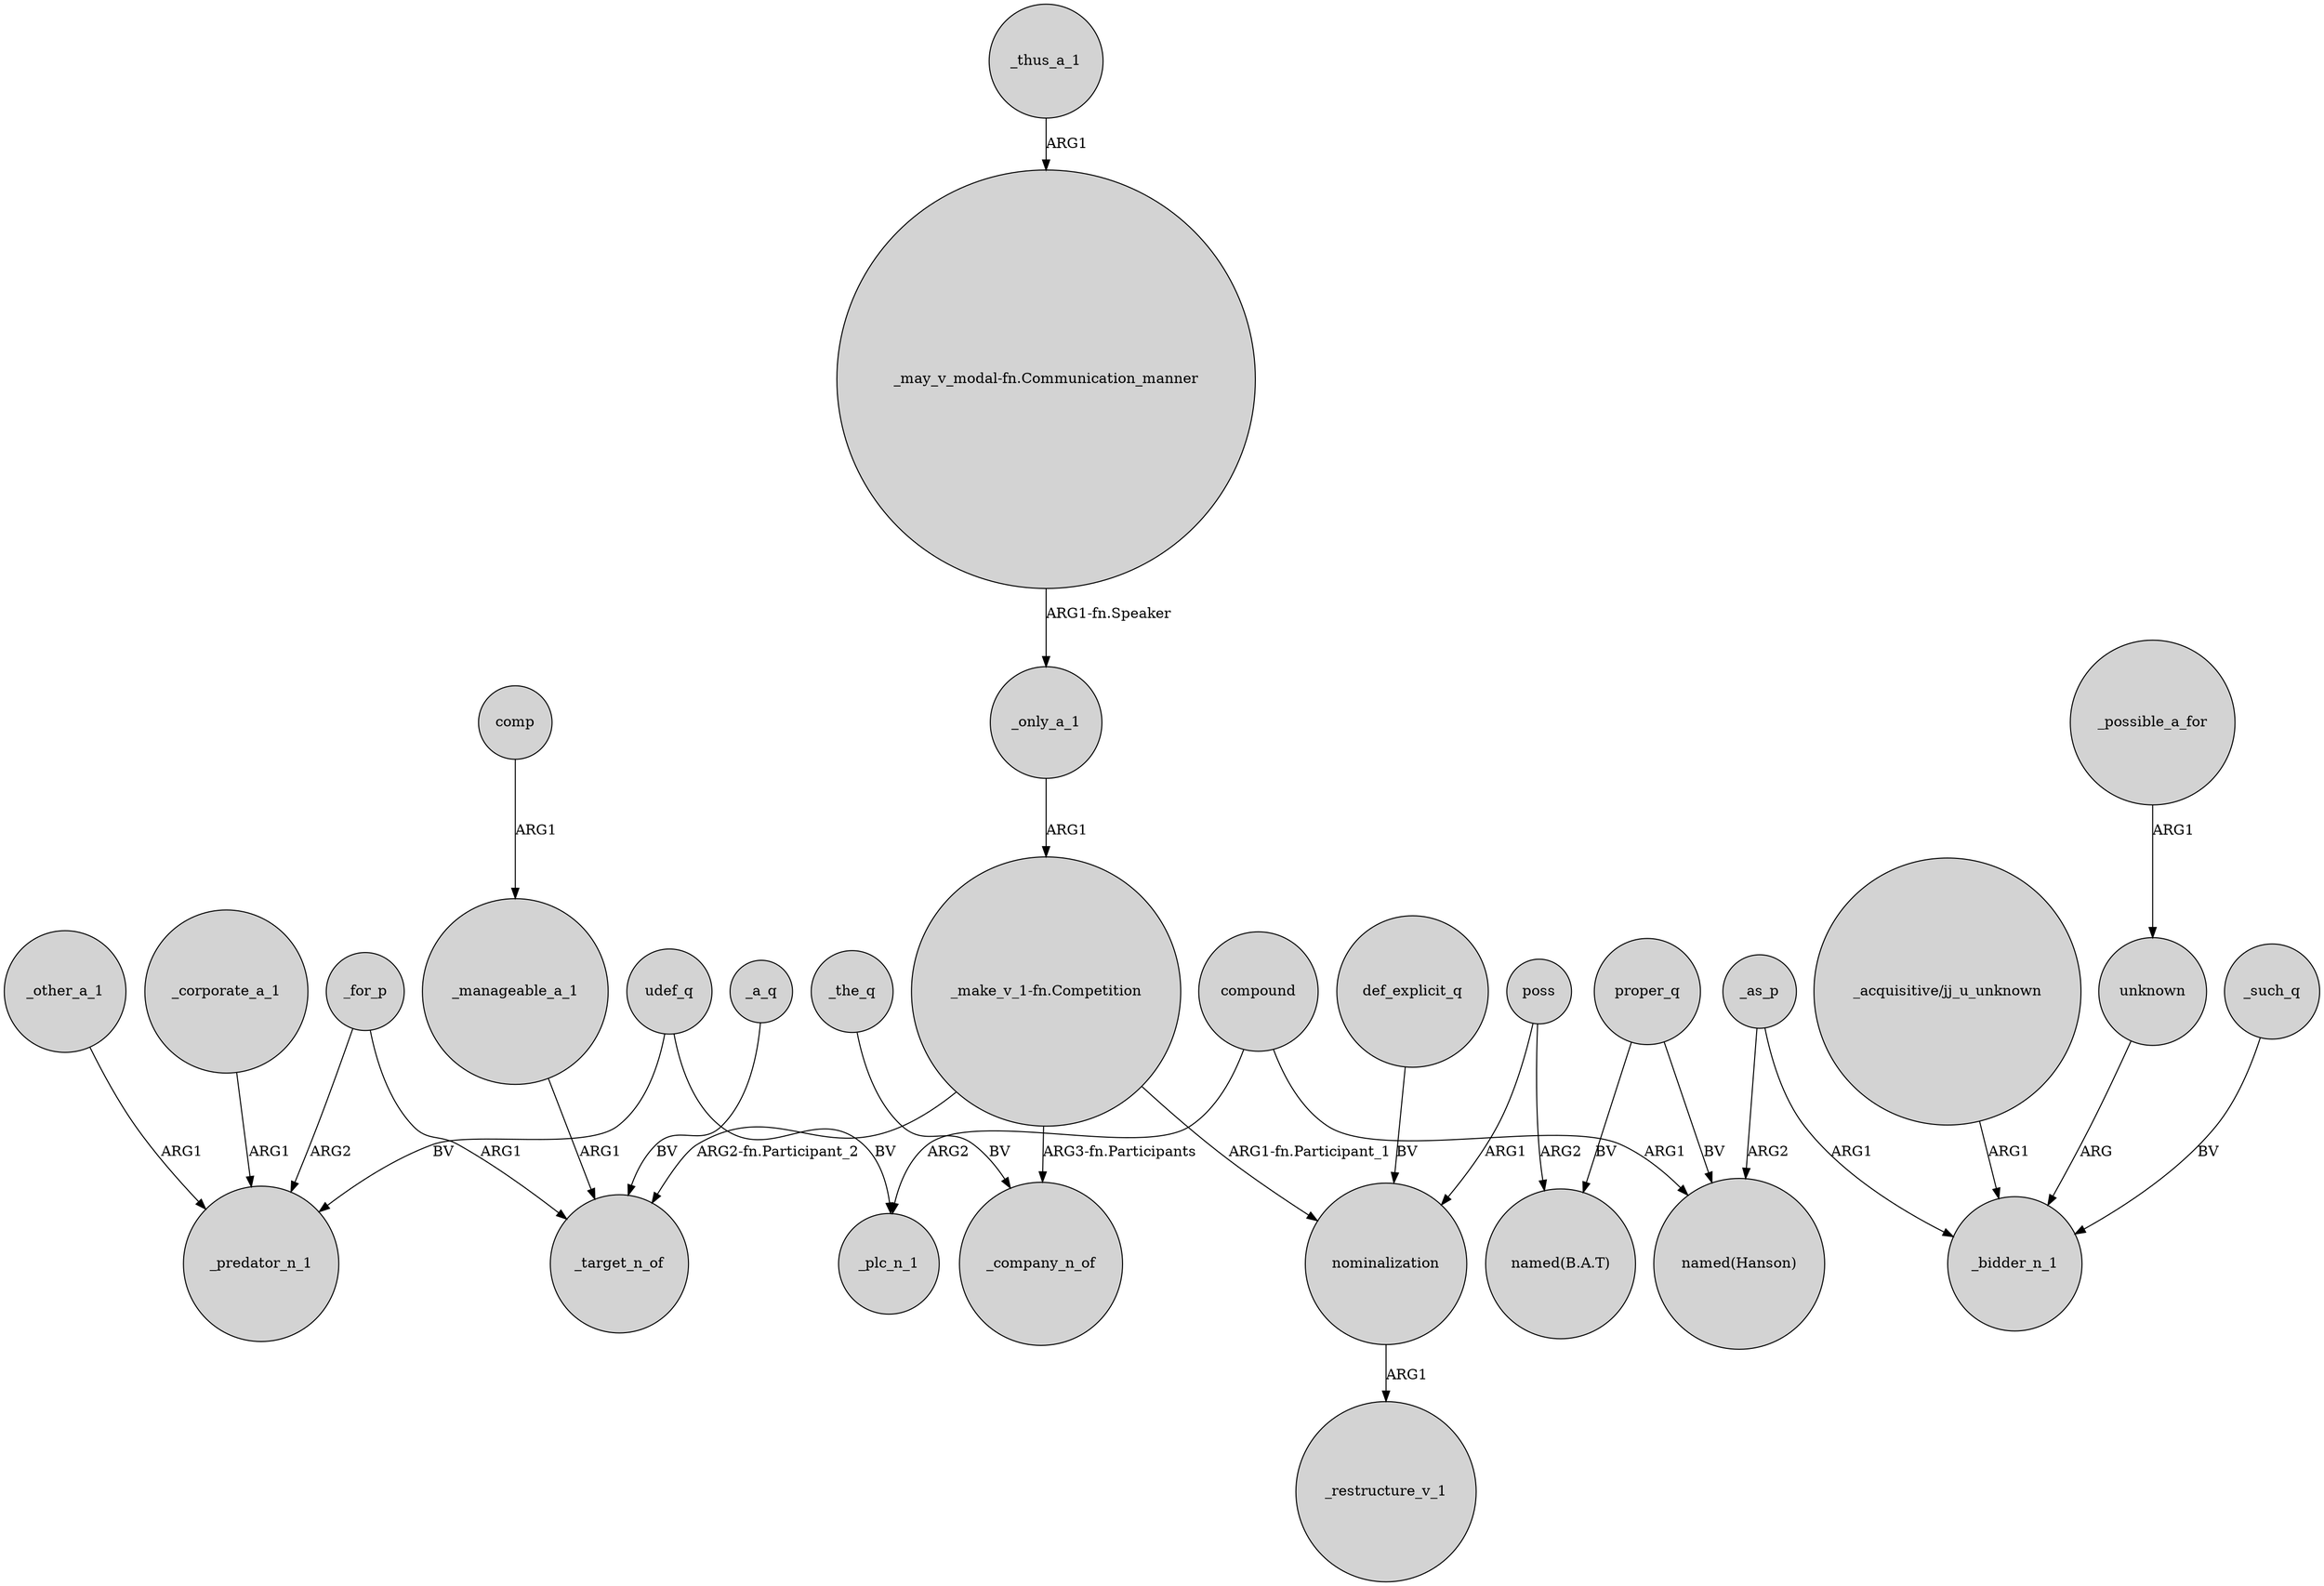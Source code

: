 digraph {
	node [shape=circle style=filled]
	_corporate_a_1 -> _predator_n_1 [label=ARG1]
	compound -> _plc_n_1 [label=ARG2]
	_for_p -> _predator_n_1 [label=ARG2]
	udef_q -> _predator_n_1 [label=BV]
	_only_a_1 -> "_make_v_1-fn.Competition" [label=ARG1]
	"_acquisitive/jj_u_unknown" -> _bidder_n_1 [label=ARG1]
	_as_p -> "named(Hanson)" [label=ARG2]
	"_make_v_1-fn.Competition" -> nominalization [label="ARG1-fn.Participant_1"]
	poss -> nominalization [label=ARG1]
	compound -> "named(Hanson)" [label=ARG1]
	_possible_a_for -> unknown [label=ARG1]
	nominalization -> _restructure_v_1 [label=ARG1]
	"_make_v_1-fn.Competition" -> _company_n_of [label="ARG3-fn.Participants"]
	_as_p -> _bidder_n_1 [label=ARG1]
	_for_p -> _target_n_of [label=ARG1]
	_thus_a_1 -> "_may_v_modal-fn.Communication_manner" [label=ARG1]
	_other_a_1 -> _predator_n_1 [label=ARG1]
	def_explicit_q -> nominalization [label=BV]
	proper_q -> "named(Hanson)" [label=BV]
	"_may_v_modal-fn.Communication_manner" -> _only_a_1 [label="ARG1-fn.Speaker"]
	poss -> "named(B.A.T)" [label=ARG2]
	comp -> _manageable_a_1 [label=ARG1]
	"_make_v_1-fn.Competition" -> _target_n_of [label="ARG2-fn.Participant_2"]
	_manageable_a_1 -> _target_n_of [label=ARG1]
	udef_q -> _plc_n_1 [label=BV]
	_such_q -> _bidder_n_1 [label=BV]
	_the_q -> _company_n_of [label=BV]
	proper_q -> "named(B.A.T)" [label=BV]
	unknown -> _bidder_n_1 [label=ARG]
	_a_q -> _target_n_of [label=BV]
}
